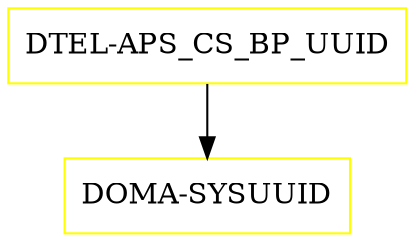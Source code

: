 digraph G {
  "DTEL-APS_CS_BP_UUID" [shape=box,color=yellow];
  "DOMA-SYSUUID" [shape=box,color=yellow,URL="./DOMA_SYSUUID.html"];
  "DTEL-APS_CS_BP_UUID" -> "DOMA-SYSUUID";
}
